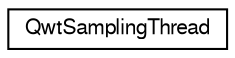 digraph G
{
  edge [fontname="FreeSans",fontsize="10",labelfontname="FreeSans",labelfontsize="10"];
  node [fontname="FreeSans",fontsize="10",shape=record];
  rankdir="LR";
  Node1 [label="QwtSamplingThread",height=0.2,width=0.4,color="black", fillcolor="white", style="filled",URL="$class_qwt_sampling_thread.html",tooltip="A thread collecting samples at regular intervals."];
}
